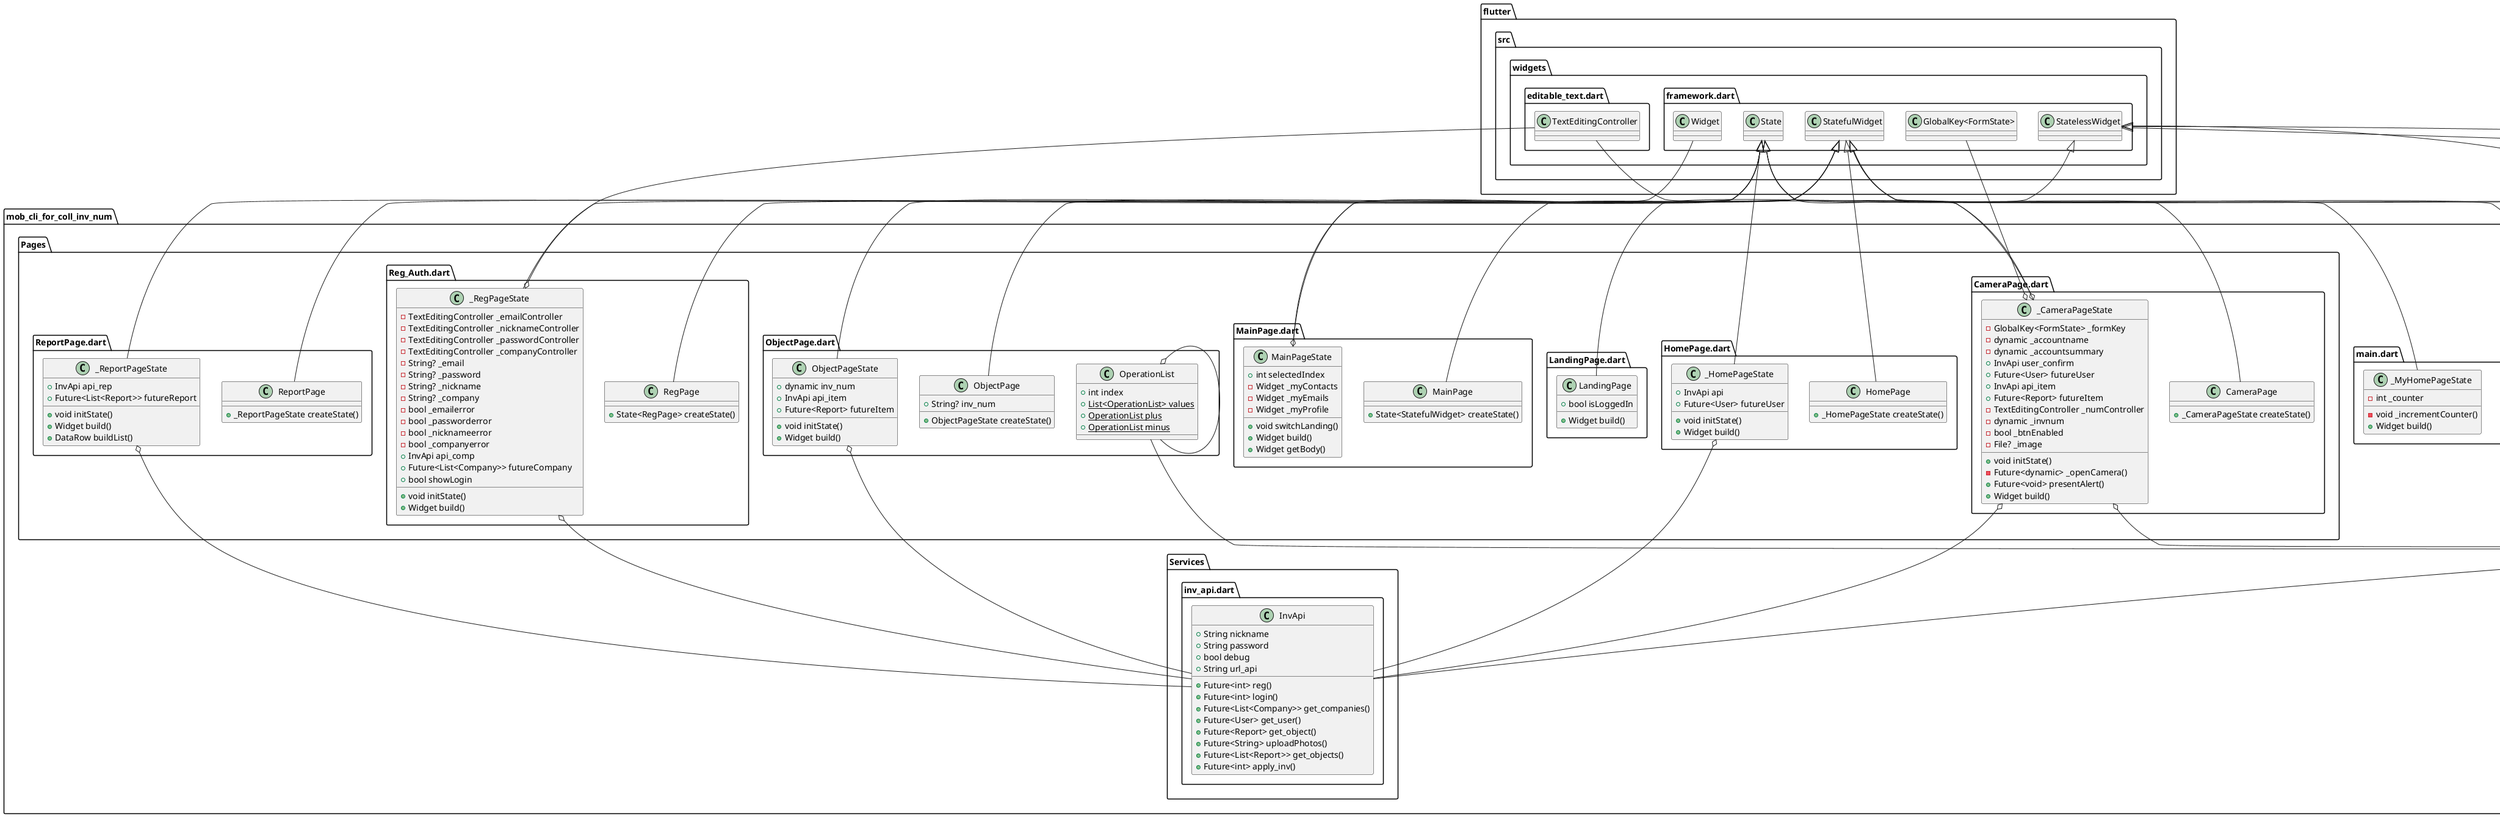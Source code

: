 @startuml
set namespaceSeparator ::

class "mob_cli_for_coll_inv_num::Classes::Classes.dart::Company" {
  +int id
  +String name
}

class "mob_cli_for_coll_inv_num::Classes::Classes.dart::User" {
  +int id
  +String fullname
  +String email
  +int is_confirm
  +String company
}

class "mob_cli_for_coll_inv_num::Classes::Classes.dart::Report" {
  +String name
  +String inv_num
  +String datetime_inv
}

class "mob_cli_for_coll_inv_num::main.dart::MyApp" {
  +Widget build()
}

"flutter::src::widgets::framework.dart::StatelessWidget" <|-- "mob_cli_for_coll_inv_num::main.dart::MyApp"

class "mob_cli_for_coll_inv_num::main.dart::MyHomePage" {
  +String title
  +State<MyHomePage> createState()
}

"flutter::src::widgets::framework.dart::StatefulWidget" <|-- "mob_cli_for_coll_inv_num::main.dart::MyHomePage"

class "mob_cli_for_coll_inv_num::main.dart::_MyHomePageState" {
  -int _counter
  -void _incrementCounter()
  +Widget build()
}

"flutter::src::widgets::framework.dart::State" <|-- "mob_cli_for_coll_inv_num::main.dart::_MyHomePageState"

class "mob_cli_for_coll_inv_num::Pages::CameraPage.dart::CameraPage" {
  +_CameraPageState createState()
}

"flutter::src::widgets::framework.dart::StatefulWidget" <|-- "mob_cli_for_coll_inv_num::Pages::CameraPage.dart::CameraPage"

class "mob_cli_for_coll_inv_num::Pages::CameraPage.dart::_CameraPageState" {
  -GlobalKey<FormState> _formKey
  -dynamic _accountname
  -dynamic _accountsummary
  +InvApi user_confirm
  +Future<User> futureUser
  +InvApi api_item
  +Future<Report> futureItem
  -TextEditingController _numController
  -dynamic _invnum
  -bool _btnEnabled
  -File? _image
  +void initState()
  -Future<dynamic> _openCamera()
  +Future<void> presentAlert()
  +Widget build()
}

"mob_cli_for_coll_inv_num::Pages::CameraPage.dart::_CameraPageState" o-- "flutter::src::widgets::framework.dart::GlobalKey<FormState>"
"mob_cli_for_coll_inv_num::Pages::CameraPage.dart::_CameraPageState" o-- "mob_cli_for_coll_inv_num::Services::inv_api.dart::InvApi"
"mob_cli_for_coll_inv_num::Pages::CameraPage.dart::_CameraPageState" o-- "flutter::src::widgets::editable_text.dart::TextEditingController"
"mob_cli_for_coll_inv_num::Pages::CameraPage.dart::_CameraPageState" o-- "dart::io::File"
"flutter::src::widgets::framework.dart::State" <|-- "mob_cli_for_coll_inv_num::Pages::CameraPage.dart::_CameraPageState"

class "mob_cli_for_coll_inv_num::Pages::HomePage.dart::HomePage" {
  +_HomePageState createState()
}

"flutter::src::widgets::framework.dart::StatefulWidget" <|-- "mob_cli_for_coll_inv_num::Pages::HomePage.dart::HomePage"

class "mob_cli_for_coll_inv_num::Pages::HomePage.dart::_HomePageState" {
  +InvApi api
  +Future<User> futureUser
  +void initState()
  +Widget build()
}

"mob_cli_for_coll_inv_num::Pages::HomePage.dart::_HomePageState" o-- "mob_cli_for_coll_inv_num::Services::inv_api.dart::InvApi"
"flutter::src::widgets::framework.dart::State" <|-- "mob_cli_for_coll_inv_num::Pages::HomePage.dart::_HomePageState"

class "mob_cli_for_coll_inv_num::Pages::LandingPage.dart::LandingPage" {
  +bool isLoggedIn
  +Widget build()
}

"flutter::src::widgets::framework.dart::StatelessWidget" <|-- "mob_cli_for_coll_inv_num::Pages::LandingPage.dart::LandingPage"

class "mob_cli_for_coll_inv_num::Pages::MainPage.dart::MainPage" {
  +State<StatefulWidget> createState()
}

"flutter::src::widgets::framework.dart::StatefulWidget" <|-- "mob_cli_for_coll_inv_num::Pages::MainPage.dart::MainPage"

class "mob_cli_for_coll_inv_num::Pages::MainPage.dart::MainPageState" {
  +int selectedIndex
  -Widget _myContacts
  -Widget _myEmails
  -Widget _myProfile
  +void switchLanding()
  +Widget build()
  +Widget getBody()
}

"mob_cli_for_coll_inv_num::Pages::MainPage.dart::MainPageState" o-- "flutter::src::widgets::framework.dart::Widget"
"flutter::src::widgets::framework.dart::State" <|-- "mob_cli_for_coll_inv_num::Pages::MainPage.dart::MainPageState"

class "mob_cli_for_coll_inv_num::Pages::ObjectPage.dart::ObjectPage" {
  +String? inv_num
  +ObjectPageState createState()
}

"flutter::src::widgets::framework.dart::StatefulWidget" <|-- "mob_cli_for_coll_inv_num::Pages::ObjectPage.dart::ObjectPage"

class "mob_cli_for_coll_inv_num::Pages::ObjectPage.dart::ObjectPageState" {
  +dynamic inv_num
  +InvApi api_item
  +Future<Report> futureItem
  +void initState()
  +Widget build()
}

"mob_cli_for_coll_inv_num::Pages::ObjectPage.dart::ObjectPageState" o-- "mob_cli_for_coll_inv_num::Services::inv_api.dart::InvApi"
"flutter::src::widgets::framework.dart::State" <|-- "mob_cli_for_coll_inv_num::Pages::ObjectPage.dart::ObjectPageState"

class "mob_cli_for_coll_inv_num::Pages::ObjectPage.dart::OperationList" {
  +int index
  {static} +List<OperationList> values
  {static} +OperationList plus
  {static} +OperationList minus
}

"mob_cli_for_coll_inv_num::Pages::ObjectPage.dart::OperationList" o-- "mob_cli_for_coll_inv_num::Pages::ObjectPage.dart::OperationList"
"dart::core::Enum" <|-- "mob_cli_for_coll_inv_num::Pages::ObjectPage.dart::OperationList"

class "mob_cli_for_coll_inv_num::Pages::Reg_Auth.dart::RegPage" {
  +State<RegPage> createState()
}

"flutter::src::widgets::framework.dart::StatefulWidget" <|-- "mob_cli_for_coll_inv_num::Pages::Reg_Auth.dart::RegPage"

class "mob_cli_for_coll_inv_num::Pages::Reg_Auth.dart::_RegPageState" {
  -TextEditingController _emailController
  -TextEditingController _nicknameController
  -TextEditingController _passwordController
  -TextEditingController _companyController
  -String? _email
  -String? _password
  -String? _nickname
  -String? _company
  -bool _emailerror
  -bool _passworderror
  -bool _nicknameerror
  -bool _companyerror
  +InvApi api_comp
  +Future<List<Company>> futureCompany
  +bool showLogin
  +void initState()
  +Widget build()
}

"mob_cli_for_coll_inv_num::Pages::Reg_Auth.dart::_RegPageState" o-- "flutter::src::widgets::editable_text.dart::TextEditingController"
"mob_cli_for_coll_inv_num::Pages::Reg_Auth.dart::_RegPageState" o-- "mob_cli_for_coll_inv_num::Services::inv_api.dart::InvApi"
"flutter::src::widgets::framework.dart::State" <|-- "mob_cli_for_coll_inv_num::Pages::Reg_Auth.dart::_RegPageState"

class "mob_cli_for_coll_inv_num::Pages::ReportPage.dart::ReportPage" {
  +_ReportPageState createState()
}

"flutter::src::widgets::framework.dart::StatefulWidget" <|-- "mob_cli_for_coll_inv_num::Pages::ReportPage.dart::ReportPage"

class "mob_cli_for_coll_inv_num::Pages::ReportPage.dart::_ReportPageState" {
  +InvApi api_rep
  +Future<List<Report>> futureReport
  +void initState()
  +Widget build()
  +DataRow buildList()
}

"mob_cli_for_coll_inv_num::Pages::ReportPage.dart::_ReportPageState" o-- "mob_cli_for_coll_inv_num::Services::inv_api.dart::InvApi"
"flutter::src::widgets::framework.dart::State" <|-- "mob_cli_for_coll_inv_num::Pages::ReportPage.dart::_ReportPageState"

class "mob_cli_for_coll_inv_num::Services::inv_api.dart::InvApi" {
  +String nickname
  +String password
  +bool debug
  +String url_api
  +Future<int> reg()
  +Future<int> login()
  +Future<List<Company>> get_companies()
  +Future<User> get_user()
  +Future<Report> get_object()
  +Future<String> uploadPhotos()
  +Future<List<Report>> get_objects()
  +Future<int> apply_inv()
}

class "mob_cli_for_coll_inv_num::Widgets::Companies_List.dart::Companies_List" {
  +_Companies_ListState createState()
}

"flutter::src::widgets::framework.dart::StatefulWidget" <|-- "mob_cli_for_coll_inv_num::Widgets::Companies_List.dart::Companies_List"

class "mob_cli_for_coll_inv_num::Widgets::Companies_List.dart::_Companies_ListState" {
  -String? _selectComp
  +InvApi api_comp
  +Future<List<Company>> futureCompany
  -dynamic _holder
  +void initState()
  +Widget build()
}

"mob_cli_for_coll_inv_num::Widgets::Companies_List.dart::_Companies_ListState" o-- "mob_cli_for_coll_inv_num::Services::inv_api.dart::InvApi"
"flutter::src::widgets::framework.dart::State" <|-- "mob_cli_for_coll_inv_num::Widgets::Companies_List.dart::_Companies_ListState"

class "mob_cli_for_coll_inv_num::Widgets::CustomButtomNavigation.dart::CustomBottomNav" {
  +int selectedIndex
  +dynamic Function(int) callback
  +Widget build()
}

"mob_cli_for_coll_inv_num::Widgets::CustomButtomNavigation.dart::CustomBottomNav" o-- "null::dynamic Function(int)"
"flutter::src::widgets::framework.dart::StatelessWidget" <|-- "mob_cli_for_coll_inv_num::Widgets::CustomButtomNavigation.dart::CustomBottomNav"

class "mob_cli_for_coll_inv_num::Widgets::EditButton.dart::ButtonWidget" {
  +String text
  +void Function() onClicked
  +Widget build()
}

"mob_cli_for_coll_inv_num::Widgets::EditButton.dart::ButtonWidget" o-- "dart::ui::void Function()"
"flutter::src::widgets::framework.dart::StatelessWidget" <|-- "mob_cli_for_coll_inv_num::Widgets::EditButton.dart::ButtonWidget"


@enduml